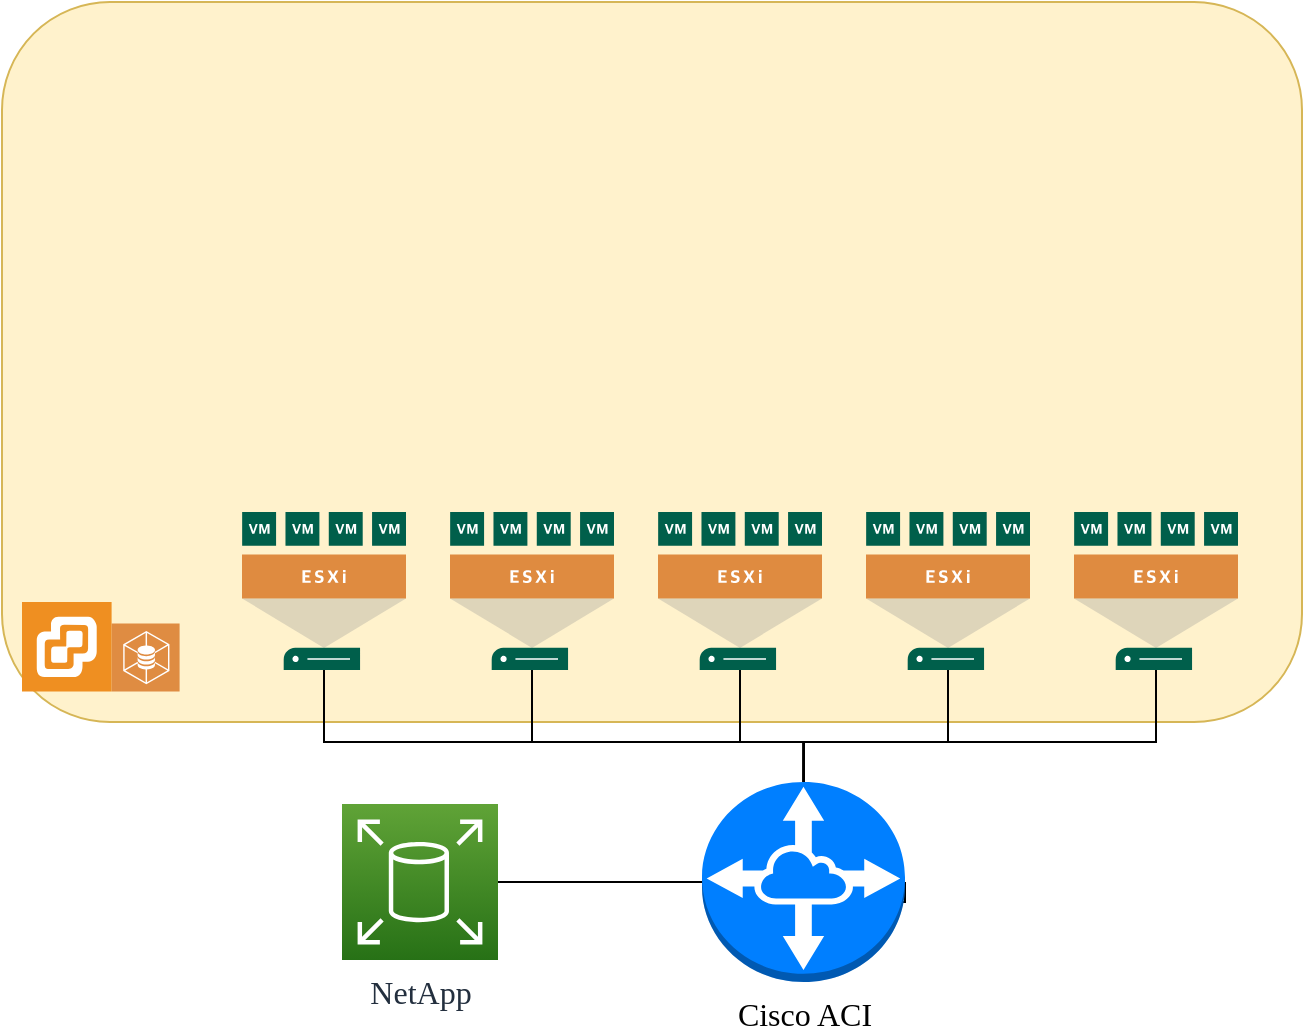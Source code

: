 <mxfile version="17.4.0" type="github">
  <diagram id="Mtu2LjgbH1QKWpd-V6R2" name="Page-1">
    <mxGraphModel dx="983" dy="1175" grid="1" gridSize="10" guides="1" tooltips="1" connect="1" arrows="1" fold="1" page="1" pageScale="1" pageWidth="827" pageHeight="1169" math="0" shadow="0">
      <root>
        <mxCell id="0" />
        <mxCell id="1" parent="0" />
        <mxCell id="mQaUnpxEx9PQrwTs-Cjj-17" value="" style="rounded=1;whiteSpace=wrap;html=1;fillColor=#fff2cc;strokeColor=#d6b656;labelPosition=center;verticalLabelPosition=middle;align=center;verticalAlign=middle;" vertex="1" parent="1">
          <mxGeometry x="40" y="120" width="650" height="360" as="geometry" />
        </mxCell>
        <mxCell id="wL2F0BoD8RNo7xgH3Krq-1" value="" style="shadow=0;dashed=0;html=1;strokeColor=none;fillColor=#EF8F21;labelPosition=center;verticalLabelPosition=bottom;verticalAlign=top;align=center;outlineConnect=0;shape=mxgraph.veeam.vsphere" parent="1" vertex="1">
          <mxGeometry x="50" y="420" width="44.8" height="44.8" as="geometry" />
        </mxCell>
        <mxCell id="wL2F0BoD8RNo7xgH3Krq-21" style="edgeStyle=orthogonalEdgeStyle;rounded=0;orthogonalLoop=1;jettySize=auto;html=1;endArrow=none;endFill=0;exitX=0.5;exitY=0;exitDx=0;exitDy=0;exitPerimeter=0;" parent="1" source="mQaUnpxEx9PQrwTs-Cjj-13" target="wL2F0BoD8RNo7xgH3Krq-3" edge="1">
          <mxGeometry relative="1" as="geometry">
            <Array as="points">
              <mxPoint x="441" y="490" />
              <mxPoint x="201" y="490" />
            </Array>
            <mxPoint x="245" y="510" as="sourcePoint" />
          </mxGeometry>
        </mxCell>
        <mxCell id="wL2F0BoD8RNo7xgH3Krq-22" style="edgeStyle=orthogonalEdgeStyle;rounded=0;orthogonalLoop=1;jettySize=auto;html=1;endArrow=none;endFill=0;exitX=0.5;exitY=0;exitDx=0;exitDy=0;exitPerimeter=0;" parent="1" source="mQaUnpxEx9PQrwTs-Cjj-13" target="wL2F0BoD8RNo7xgH3Krq-2" edge="1">
          <mxGeometry relative="1" as="geometry">
            <Array as="points">
              <mxPoint x="441" y="490" />
              <mxPoint x="305" y="490" />
            </Array>
            <mxPoint x="245" y="510" as="sourcePoint" />
          </mxGeometry>
        </mxCell>
        <mxCell id="wL2F0BoD8RNo7xgH3Krq-25" style="edgeStyle=orthogonalEdgeStyle;rounded=0;orthogonalLoop=1;jettySize=auto;html=1;endArrow=none;endFill=0;exitX=0.5;exitY=0;exitDx=0;exitDy=0;exitPerimeter=0;" parent="1" source="mQaUnpxEx9PQrwTs-Cjj-13" target="wL2F0BoD8RNo7xgH3Krq-4" edge="1">
          <mxGeometry relative="1" as="geometry">
            <mxPoint x="450" y="510" as="targetPoint" />
            <Array as="points">
              <mxPoint x="441" y="490" />
              <mxPoint x="409" y="490" />
            </Array>
            <mxPoint x="355" y="510" as="sourcePoint" />
          </mxGeometry>
        </mxCell>
        <mxCell id="wL2F0BoD8RNo7xgH3Krq-26" style="edgeStyle=orthogonalEdgeStyle;rounded=0;orthogonalLoop=1;jettySize=auto;html=1;endArrow=none;endFill=0;" parent="1" source="mQaUnpxEx9PQrwTs-Cjj-13" target="wL2F0BoD8RNo7xgH3Krq-5" edge="1">
          <mxGeometry relative="1" as="geometry">
            <mxPoint x="513" y="510" as="sourcePoint" />
            <Array as="points">
              <mxPoint x="441" y="490" />
              <mxPoint x="513" y="490" />
            </Array>
          </mxGeometry>
        </mxCell>
        <mxCell id="wL2F0BoD8RNo7xgH3Krq-27" style="edgeStyle=orthogonalEdgeStyle;rounded=0;orthogonalLoop=1;jettySize=auto;html=1;exitX=1;exitY=0.5;exitDx=0;exitDy=0;exitPerimeter=0;endArrow=none;endFill=0;" parent="1" source="mQaUnpxEx9PQrwTs-Cjj-13" target="wL2F0BoD8RNo7xgH3Krq-6" edge="1">
          <mxGeometry relative="1" as="geometry">
            <Array as="points">
              <mxPoint x="430" y="570" />
              <mxPoint x="430" y="560" />
              <mxPoint x="441" y="560" />
              <mxPoint x="441" y="490" />
              <mxPoint x="617" y="490" />
            </Array>
            <mxPoint x="513" y="510" as="sourcePoint" />
          </mxGeometry>
        </mxCell>
        <mxCell id="wL2F0BoD8RNo7xgH3Krq-19" value="" style="group" parent="1" vertex="1" connectable="0">
          <mxGeometry x="160" y="375" width="498" height="79" as="geometry" />
        </mxCell>
        <mxCell id="wL2F0BoD8RNo7xgH3Krq-2" value="" style="sketch=0;pointerEvents=1;shadow=0;dashed=0;html=1;strokeColor=none;fillColor=#005F4B;labelPosition=center;verticalLabelPosition=bottom;verticalAlign=top;align=center;outlineConnect=0;shape=mxgraph.veeam2.esxi_host;" parent="wL2F0BoD8RNo7xgH3Krq-19" vertex="1">
          <mxGeometry x="104" width="82" height="79" as="geometry" />
        </mxCell>
        <mxCell id="wL2F0BoD8RNo7xgH3Krq-3" value="" style="sketch=0;pointerEvents=1;shadow=0;dashed=0;html=1;strokeColor=none;fillColor=#005F4B;labelPosition=center;verticalLabelPosition=bottom;verticalAlign=top;align=center;outlineConnect=0;shape=mxgraph.veeam2.esxi_host;" parent="wL2F0BoD8RNo7xgH3Krq-19" vertex="1">
          <mxGeometry width="82" height="79" as="geometry" />
        </mxCell>
        <mxCell id="wL2F0BoD8RNo7xgH3Krq-4" value="" style="sketch=0;pointerEvents=1;shadow=0;dashed=0;html=1;strokeColor=none;fillColor=#005F4B;labelPosition=center;verticalLabelPosition=bottom;verticalAlign=top;align=center;outlineConnect=0;shape=mxgraph.veeam2.esxi_host;" parent="wL2F0BoD8RNo7xgH3Krq-19" vertex="1">
          <mxGeometry x="208" width="82" height="79" as="geometry" />
        </mxCell>
        <mxCell id="wL2F0BoD8RNo7xgH3Krq-5" value="" style="sketch=0;pointerEvents=1;shadow=0;dashed=0;html=1;strokeColor=none;fillColor=#005F4B;labelPosition=center;verticalLabelPosition=bottom;verticalAlign=top;align=center;outlineConnect=0;shape=mxgraph.veeam2.esxi_host;" parent="wL2F0BoD8RNo7xgH3Krq-19" vertex="1">
          <mxGeometry x="312" width="82" height="79" as="geometry" />
        </mxCell>
        <mxCell id="wL2F0BoD8RNo7xgH3Krq-6" value="" style="sketch=0;pointerEvents=1;shadow=0;dashed=0;html=1;strokeColor=none;fillColor=#005F4B;labelPosition=center;verticalLabelPosition=bottom;verticalAlign=top;align=center;outlineConnect=0;shape=mxgraph.veeam2.esxi_host;" parent="wL2F0BoD8RNo7xgH3Krq-19" vertex="1">
          <mxGeometry x="416" width="82" height="79" as="geometry" />
        </mxCell>
        <mxCell id="mQaUnpxEx9PQrwTs-Cjj-16" style="edgeStyle=orthogonalEdgeStyle;rounded=0;orthogonalLoop=1;jettySize=auto;html=1;exitX=1;exitY=0.5;exitDx=0;exitDy=0;exitPerimeter=0;endArrow=none;endFill=0;" edge="1" parent="1" source="mQaUnpxEx9PQrwTs-Cjj-3" target="mQaUnpxEx9PQrwTs-Cjj-13">
          <mxGeometry relative="1" as="geometry" />
        </mxCell>
        <mxCell id="mQaUnpxEx9PQrwTs-Cjj-3" value="&lt;font style=&quot;font-size: 16px&quot; data-font-src=&quot;https://fonts.googleapis.com/css?family=Fira+Mono&quot; face=&quot;Fira Mono&quot;&gt;NetApp&lt;/font&gt;" style="sketch=0;points=[[0,0,0],[0.25,0,0],[0.5,0,0],[0.75,0,0],[1,0,0],[0,1,0],[0.25,1,0],[0.5,1,0],[0.75,1,0],[1,1,0],[0,0.25,0],[0,0.5,0],[0,0.75,0],[1,0.25,0],[1,0.5,0],[1,0.75,0]];outlineConnect=0;fontColor=#232F3E;gradientColor=#60A337;gradientDirection=north;fillColor=#277116;strokeColor=#ffffff;dashed=0;verticalLabelPosition=bottom;verticalAlign=top;align=center;html=1;fontSize=12;fontStyle=0;aspect=fixed;shape=mxgraph.aws4.resourceIcon;resIcon=mxgraph.aws4.elastic_block_store;" vertex="1" parent="1">
          <mxGeometry x="210" y="521" width="78" height="78" as="geometry" />
        </mxCell>
        <mxCell id="mQaUnpxEx9PQrwTs-Cjj-13" value="&lt;font data-font-src=&quot;https://fonts.googleapis.com/css?family=Fira+Mono&quot; style=&quot;font-size: 16px&quot; face=&quot;Fira Mono&quot;&gt;Cisco ACI&lt;/font&gt;" style="outlineConnect=0;dashed=0;verticalLabelPosition=bottom;verticalAlign=top;align=center;html=1;shape=mxgraph.aws3.vpc_peering;fillColor=#007FFF;direction=east;strokeColor=#6c8ebf;" vertex="1" parent="1">
          <mxGeometry x="390" y="510" width="101.5" height="100" as="geometry" />
        </mxCell>
        <mxCell id="mQaUnpxEx9PQrwTs-Cjj-14" value="" style="sketch=0;pointerEvents=1;shadow=0;dashed=0;html=1;strokeColor=none;fillColor=#DF8C42;labelPosition=center;verticalLabelPosition=bottom;verticalAlign=top;align=center;outlineConnect=0;shape=mxgraph.veeam2.vmware_vsan;" vertex="1" parent="1">
          <mxGeometry x="94.8" y="430.8" width="34" height="34" as="geometry" />
        </mxCell>
      </root>
    </mxGraphModel>
  </diagram>
</mxfile>
